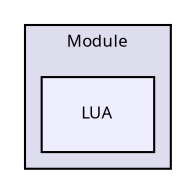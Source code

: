 digraph "Src/Module/LUA" {
  compound=true
  node [ fontsize="8", fontname="Sans"];
  edge [ labelfontsize="8", labelfontname="Sans"];
  subgraph clusterdir_a66f30b86b8bcc429b3175f700e00737 {
    graph [ bgcolor="#ddddee", pencolor="black", label="Module" fontname="Sans", fontsize="8", URL="dir_a66f30b86b8bcc429b3175f700e00737.html"]
  dir_245a34d13bd1c4cd86b8bda78e85111d [shape=box, label="LUA", style="filled", fillcolor="#eeeeff", pencolor="black", URL="dir_245a34d13bd1c4cd86b8bda78e85111d.html"];
  }
}
